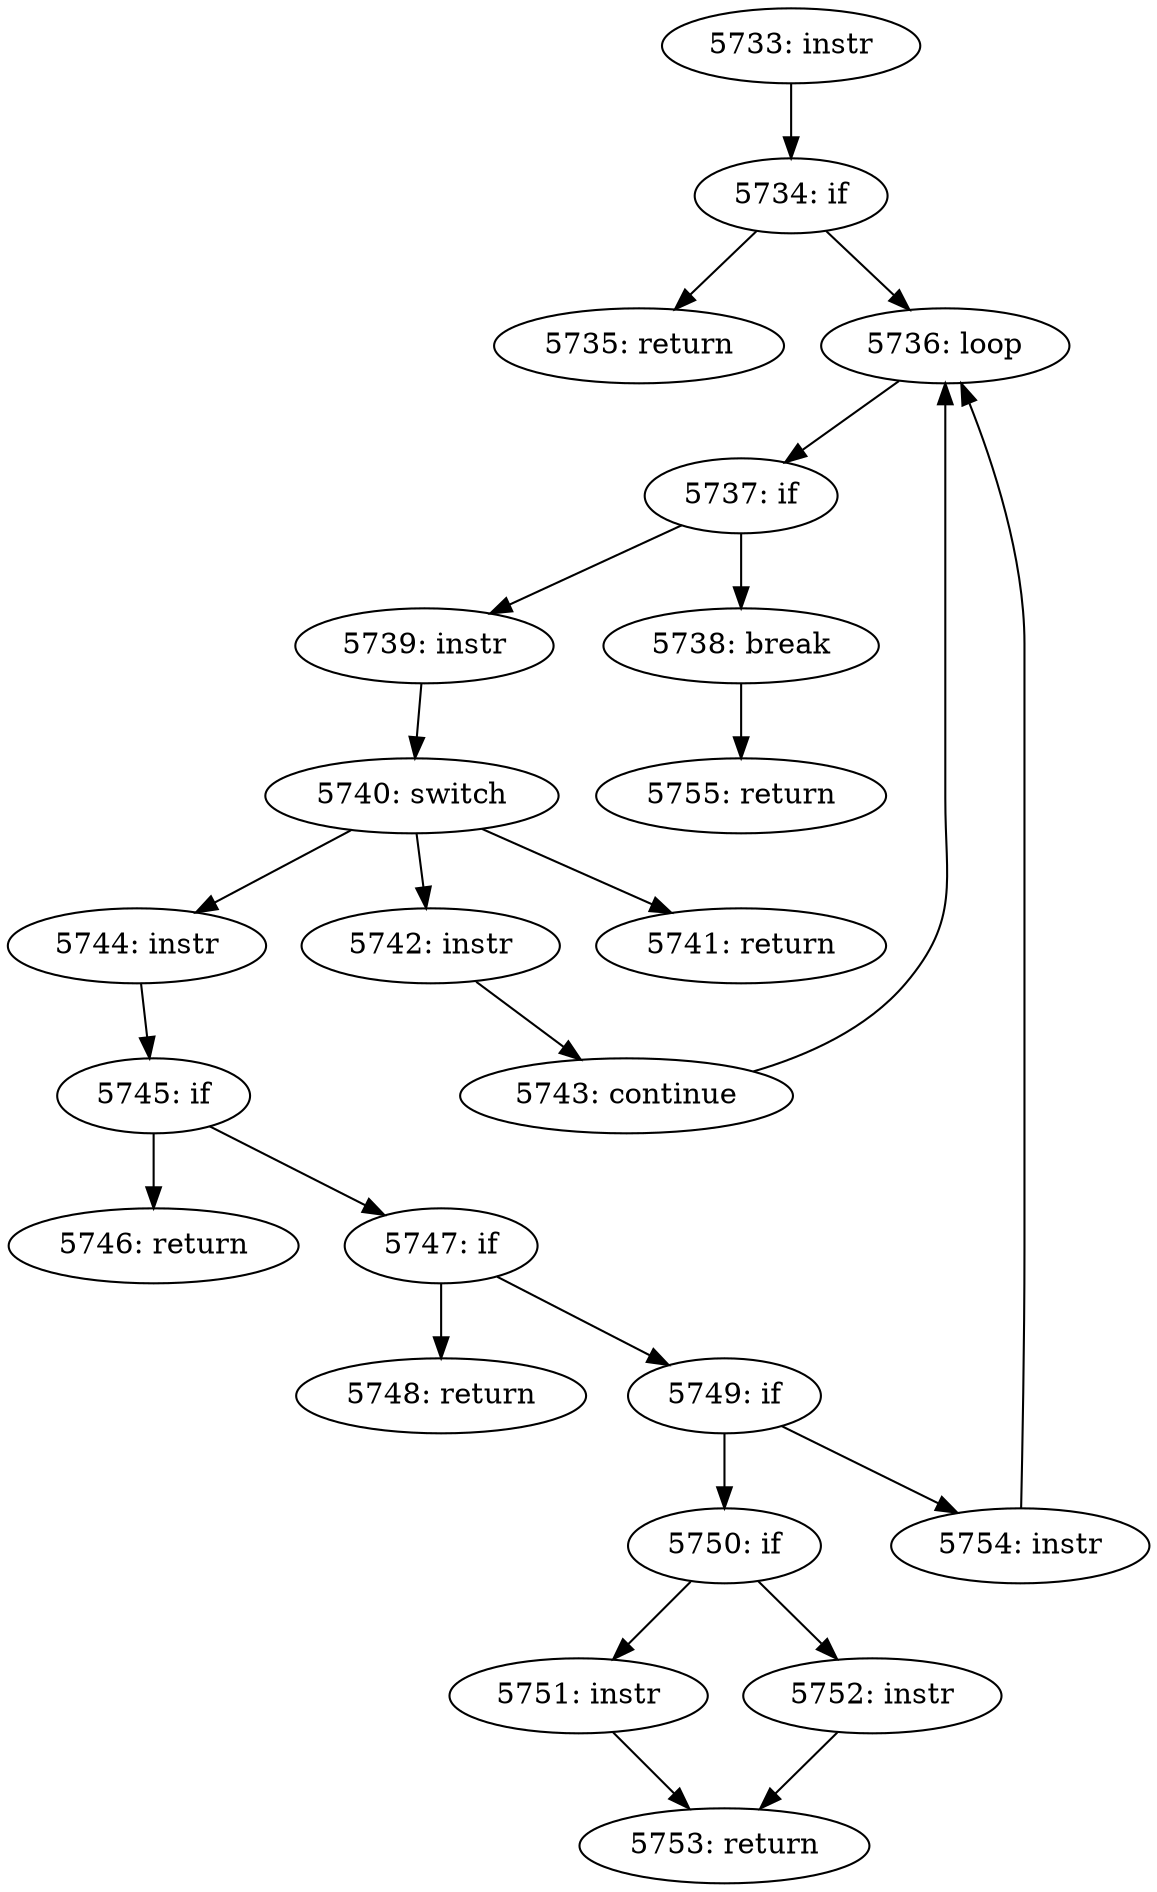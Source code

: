 digraph CFG_tcp_parse_md5sig_option {
5733 [label="5733: instr"]
	5733 -> 5734
5734 [label="5734: if"]
	5734 -> 5735
	5734 -> 5736
5735 [label="5735: return"]
	
5736 [label="5736: loop"]
	5736 -> 5737
5737 [label="5737: if"]
	5737 -> 5739
	5737 -> 5738
5738 [label="5738: break"]
	5738 -> 5755
5739 [label="5739: instr"]
	5739 -> 5740
5740 [label="5740: switch"]
	5740 -> 5744
	5740 -> 5742
	5740 -> 5741
5741 [label="5741: return"]
	
5742 [label="5742: instr"]
	5742 -> 5743
5743 [label="5743: continue"]
	5743 -> 5736
5744 [label="5744: instr"]
	5744 -> 5745
5745 [label="5745: if"]
	5745 -> 5746
	5745 -> 5747
5746 [label="5746: return"]
	
5747 [label="5747: if"]
	5747 -> 5748
	5747 -> 5749
5748 [label="5748: return"]
	
5749 [label="5749: if"]
	5749 -> 5750
	5749 -> 5754
5750 [label="5750: if"]
	5750 -> 5751
	5750 -> 5752
5751 [label="5751: instr"]
	5751 -> 5753
5752 [label="5752: instr"]
	5752 -> 5753
5753 [label="5753: return"]
	
5754 [label="5754: instr"]
	5754 -> 5736
5755 [label="5755: return"]
	
}
